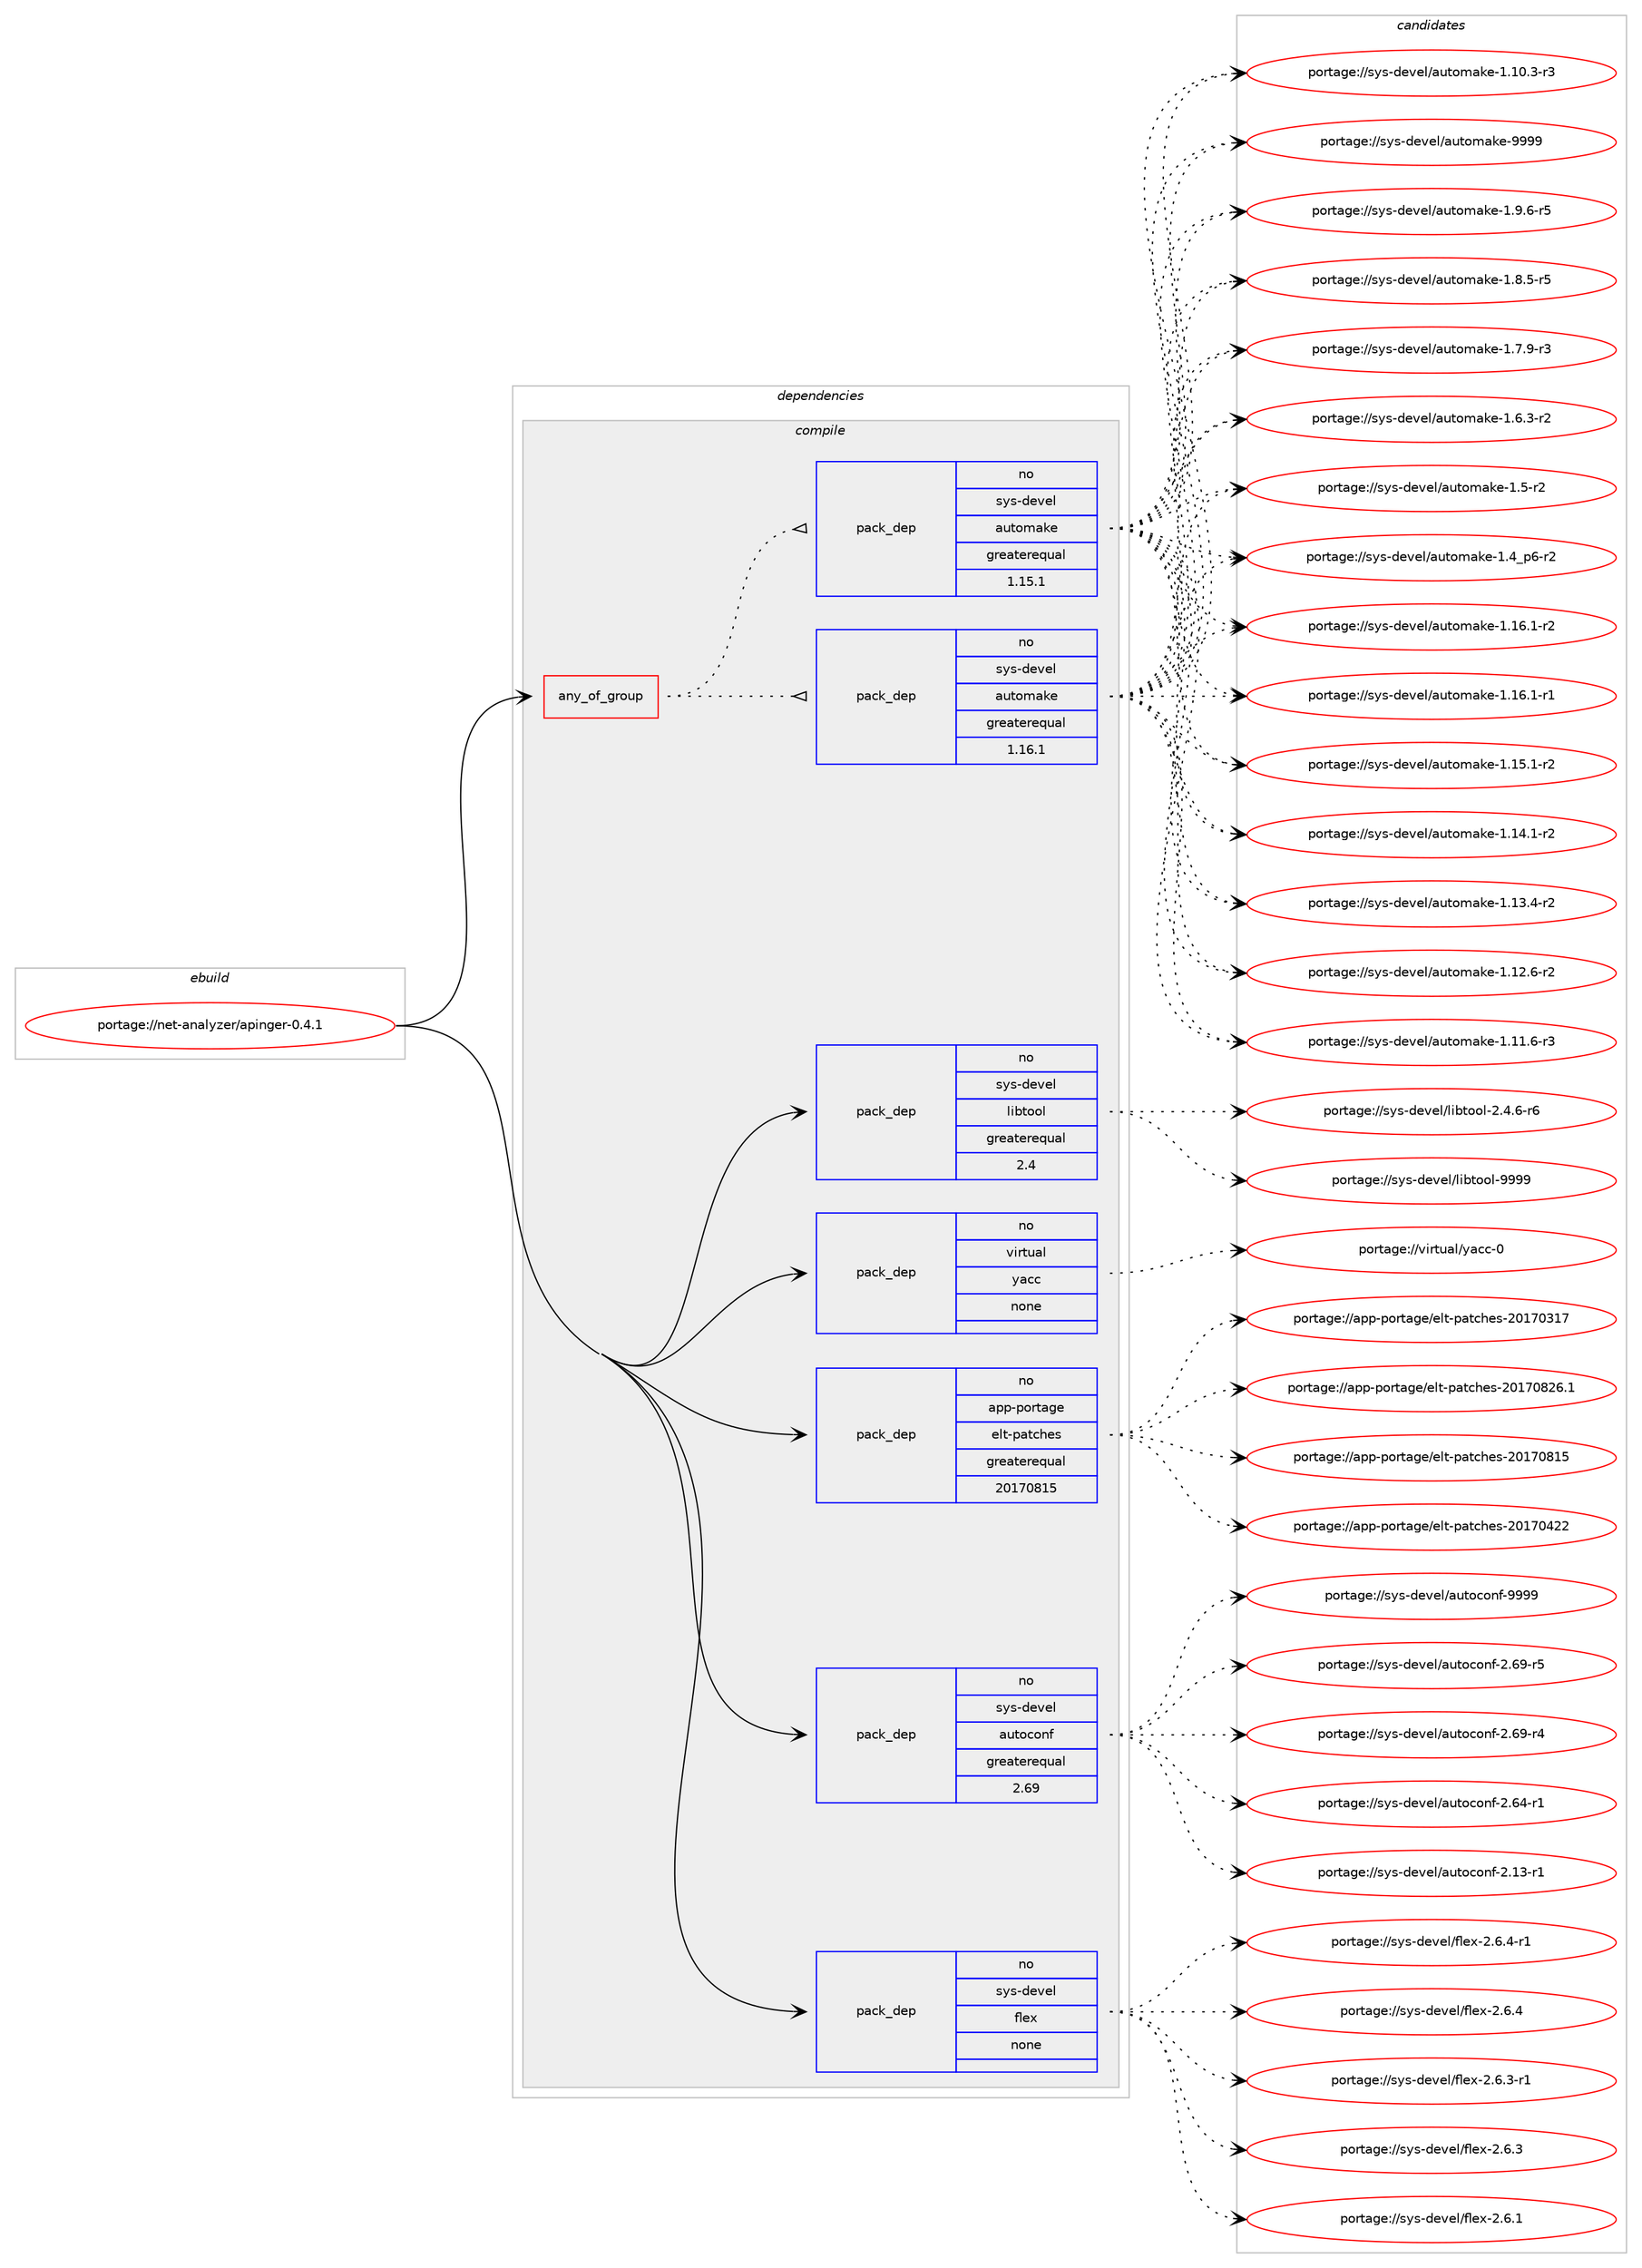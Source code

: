 digraph prolog {

# *************
# Graph options
# *************

newrank=true;
concentrate=true;
compound=true;
graph [rankdir=LR,fontname=Helvetica,fontsize=10,ranksep=1.5];#, ranksep=2.5, nodesep=0.2];
edge  [arrowhead=vee];
node  [fontname=Helvetica,fontsize=10];

# **********
# The ebuild
# **********

subgraph cluster_leftcol {
color=gray;
rank=same;
label=<<i>ebuild</i>>;
id [label="portage://net-analyzer/apinger-0.4.1", color=red, width=4, href="../net-analyzer/apinger-0.4.1.svg"];
}

# ****************
# The dependencies
# ****************

subgraph cluster_midcol {
color=gray;
label=<<i>dependencies</i>>;
subgraph cluster_compile {
fillcolor="#eeeeee";
style=filled;
label=<<i>compile</i>>;
subgraph any1833 {
dependency105903 [label=<<TABLE BORDER="0" CELLBORDER="1" CELLSPACING="0" CELLPADDING="4"><TR><TD CELLPADDING="10">any_of_group</TD></TR></TABLE>>, shape=none, color=red];subgraph pack79429 {
dependency105904 [label=<<TABLE BORDER="0" CELLBORDER="1" CELLSPACING="0" CELLPADDING="4" WIDTH="220"><TR><TD ROWSPAN="6" CELLPADDING="30">pack_dep</TD></TR><TR><TD WIDTH="110">no</TD></TR><TR><TD>sys-devel</TD></TR><TR><TD>automake</TD></TR><TR><TD>greaterequal</TD></TR><TR><TD>1.16.1</TD></TR></TABLE>>, shape=none, color=blue];
}
dependency105903:e -> dependency105904:w [weight=20,style="dotted",arrowhead="oinv"];
subgraph pack79430 {
dependency105905 [label=<<TABLE BORDER="0" CELLBORDER="1" CELLSPACING="0" CELLPADDING="4" WIDTH="220"><TR><TD ROWSPAN="6" CELLPADDING="30">pack_dep</TD></TR><TR><TD WIDTH="110">no</TD></TR><TR><TD>sys-devel</TD></TR><TR><TD>automake</TD></TR><TR><TD>greaterequal</TD></TR><TR><TD>1.15.1</TD></TR></TABLE>>, shape=none, color=blue];
}
dependency105903:e -> dependency105905:w [weight=20,style="dotted",arrowhead="oinv"];
}
id:e -> dependency105903:w [weight=20,style="solid",arrowhead="vee"];
subgraph pack79431 {
dependency105906 [label=<<TABLE BORDER="0" CELLBORDER="1" CELLSPACING="0" CELLPADDING="4" WIDTH="220"><TR><TD ROWSPAN="6" CELLPADDING="30">pack_dep</TD></TR><TR><TD WIDTH="110">no</TD></TR><TR><TD>app-portage</TD></TR><TR><TD>elt-patches</TD></TR><TR><TD>greaterequal</TD></TR><TR><TD>20170815</TD></TR></TABLE>>, shape=none, color=blue];
}
id:e -> dependency105906:w [weight=20,style="solid",arrowhead="vee"];
subgraph pack79432 {
dependency105907 [label=<<TABLE BORDER="0" CELLBORDER="1" CELLSPACING="0" CELLPADDING="4" WIDTH="220"><TR><TD ROWSPAN="6" CELLPADDING="30">pack_dep</TD></TR><TR><TD WIDTH="110">no</TD></TR><TR><TD>sys-devel</TD></TR><TR><TD>autoconf</TD></TR><TR><TD>greaterequal</TD></TR><TR><TD>2.69</TD></TR></TABLE>>, shape=none, color=blue];
}
id:e -> dependency105907:w [weight=20,style="solid",arrowhead="vee"];
subgraph pack79433 {
dependency105908 [label=<<TABLE BORDER="0" CELLBORDER="1" CELLSPACING="0" CELLPADDING="4" WIDTH="220"><TR><TD ROWSPAN="6" CELLPADDING="30">pack_dep</TD></TR><TR><TD WIDTH="110">no</TD></TR><TR><TD>sys-devel</TD></TR><TR><TD>flex</TD></TR><TR><TD>none</TD></TR><TR><TD></TD></TR></TABLE>>, shape=none, color=blue];
}
id:e -> dependency105908:w [weight=20,style="solid",arrowhead="vee"];
subgraph pack79434 {
dependency105909 [label=<<TABLE BORDER="0" CELLBORDER="1" CELLSPACING="0" CELLPADDING="4" WIDTH="220"><TR><TD ROWSPAN="6" CELLPADDING="30">pack_dep</TD></TR><TR><TD WIDTH="110">no</TD></TR><TR><TD>sys-devel</TD></TR><TR><TD>libtool</TD></TR><TR><TD>greaterequal</TD></TR><TR><TD>2.4</TD></TR></TABLE>>, shape=none, color=blue];
}
id:e -> dependency105909:w [weight=20,style="solid",arrowhead="vee"];
subgraph pack79435 {
dependency105910 [label=<<TABLE BORDER="0" CELLBORDER="1" CELLSPACING="0" CELLPADDING="4" WIDTH="220"><TR><TD ROWSPAN="6" CELLPADDING="30">pack_dep</TD></TR><TR><TD WIDTH="110">no</TD></TR><TR><TD>virtual</TD></TR><TR><TD>yacc</TD></TR><TR><TD>none</TD></TR><TR><TD></TD></TR></TABLE>>, shape=none, color=blue];
}
id:e -> dependency105910:w [weight=20,style="solid",arrowhead="vee"];
}
subgraph cluster_compileandrun {
fillcolor="#eeeeee";
style=filled;
label=<<i>compile and run</i>>;
}
subgraph cluster_run {
fillcolor="#eeeeee";
style=filled;
label=<<i>run</i>>;
}
}

# **************
# The candidates
# **************

subgraph cluster_choices {
rank=same;
color=gray;
label=<<i>candidates</i>>;

subgraph choice79429 {
color=black;
nodesep=1;
choice115121115451001011181011084797117116111109971071014557575757 [label="portage://sys-devel/automake-9999", color=red, width=4,href="../sys-devel/automake-9999.svg"];
choice115121115451001011181011084797117116111109971071014549465746544511453 [label="portage://sys-devel/automake-1.9.6-r5", color=red, width=4,href="../sys-devel/automake-1.9.6-r5.svg"];
choice115121115451001011181011084797117116111109971071014549465646534511453 [label="portage://sys-devel/automake-1.8.5-r5", color=red, width=4,href="../sys-devel/automake-1.8.5-r5.svg"];
choice115121115451001011181011084797117116111109971071014549465546574511451 [label="portage://sys-devel/automake-1.7.9-r3", color=red, width=4,href="../sys-devel/automake-1.7.9-r3.svg"];
choice115121115451001011181011084797117116111109971071014549465446514511450 [label="portage://sys-devel/automake-1.6.3-r2", color=red, width=4,href="../sys-devel/automake-1.6.3-r2.svg"];
choice11512111545100101118101108479711711611110997107101454946534511450 [label="portage://sys-devel/automake-1.5-r2", color=red, width=4,href="../sys-devel/automake-1.5-r2.svg"];
choice115121115451001011181011084797117116111109971071014549465295112544511450 [label="portage://sys-devel/automake-1.4_p6-r2", color=red, width=4,href="../sys-devel/automake-1.4_p6-r2.svg"];
choice11512111545100101118101108479711711611110997107101454946495446494511450 [label="portage://sys-devel/automake-1.16.1-r2", color=red, width=4,href="../sys-devel/automake-1.16.1-r2.svg"];
choice11512111545100101118101108479711711611110997107101454946495446494511449 [label="portage://sys-devel/automake-1.16.1-r1", color=red, width=4,href="../sys-devel/automake-1.16.1-r1.svg"];
choice11512111545100101118101108479711711611110997107101454946495346494511450 [label="portage://sys-devel/automake-1.15.1-r2", color=red, width=4,href="../sys-devel/automake-1.15.1-r2.svg"];
choice11512111545100101118101108479711711611110997107101454946495246494511450 [label="portage://sys-devel/automake-1.14.1-r2", color=red, width=4,href="../sys-devel/automake-1.14.1-r2.svg"];
choice11512111545100101118101108479711711611110997107101454946495146524511450 [label="portage://sys-devel/automake-1.13.4-r2", color=red, width=4,href="../sys-devel/automake-1.13.4-r2.svg"];
choice11512111545100101118101108479711711611110997107101454946495046544511450 [label="portage://sys-devel/automake-1.12.6-r2", color=red, width=4,href="../sys-devel/automake-1.12.6-r2.svg"];
choice11512111545100101118101108479711711611110997107101454946494946544511451 [label="portage://sys-devel/automake-1.11.6-r3", color=red, width=4,href="../sys-devel/automake-1.11.6-r3.svg"];
choice11512111545100101118101108479711711611110997107101454946494846514511451 [label="portage://sys-devel/automake-1.10.3-r3", color=red, width=4,href="../sys-devel/automake-1.10.3-r3.svg"];
dependency105904:e -> choice115121115451001011181011084797117116111109971071014557575757:w [style=dotted,weight="100"];
dependency105904:e -> choice115121115451001011181011084797117116111109971071014549465746544511453:w [style=dotted,weight="100"];
dependency105904:e -> choice115121115451001011181011084797117116111109971071014549465646534511453:w [style=dotted,weight="100"];
dependency105904:e -> choice115121115451001011181011084797117116111109971071014549465546574511451:w [style=dotted,weight="100"];
dependency105904:e -> choice115121115451001011181011084797117116111109971071014549465446514511450:w [style=dotted,weight="100"];
dependency105904:e -> choice11512111545100101118101108479711711611110997107101454946534511450:w [style=dotted,weight="100"];
dependency105904:e -> choice115121115451001011181011084797117116111109971071014549465295112544511450:w [style=dotted,weight="100"];
dependency105904:e -> choice11512111545100101118101108479711711611110997107101454946495446494511450:w [style=dotted,weight="100"];
dependency105904:e -> choice11512111545100101118101108479711711611110997107101454946495446494511449:w [style=dotted,weight="100"];
dependency105904:e -> choice11512111545100101118101108479711711611110997107101454946495346494511450:w [style=dotted,weight="100"];
dependency105904:e -> choice11512111545100101118101108479711711611110997107101454946495246494511450:w [style=dotted,weight="100"];
dependency105904:e -> choice11512111545100101118101108479711711611110997107101454946495146524511450:w [style=dotted,weight="100"];
dependency105904:e -> choice11512111545100101118101108479711711611110997107101454946495046544511450:w [style=dotted,weight="100"];
dependency105904:e -> choice11512111545100101118101108479711711611110997107101454946494946544511451:w [style=dotted,weight="100"];
dependency105904:e -> choice11512111545100101118101108479711711611110997107101454946494846514511451:w [style=dotted,weight="100"];
}
subgraph choice79430 {
color=black;
nodesep=1;
choice115121115451001011181011084797117116111109971071014557575757 [label="portage://sys-devel/automake-9999", color=red, width=4,href="../sys-devel/automake-9999.svg"];
choice115121115451001011181011084797117116111109971071014549465746544511453 [label="portage://sys-devel/automake-1.9.6-r5", color=red, width=4,href="../sys-devel/automake-1.9.6-r5.svg"];
choice115121115451001011181011084797117116111109971071014549465646534511453 [label="portage://sys-devel/automake-1.8.5-r5", color=red, width=4,href="../sys-devel/automake-1.8.5-r5.svg"];
choice115121115451001011181011084797117116111109971071014549465546574511451 [label="portage://sys-devel/automake-1.7.9-r3", color=red, width=4,href="../sys-devel/automake-1.7.9-r3.svg"];
choice115121115451001011181011084797117116111109971071014549465446514511450 [label="portage://sys-devel/automake-1.6.3-r2", color=red, width=4,href="../sys-devel/automake-1.6.3-r2.svg"];
choice11512111545100101118101108479711711611110997107101454946534511450 [label="portage://sys-devel/automake-1.5-r2", color=red, width=4,href="../sys-devel/automake-1.5-r2.svg"];
choice115121115451001011181011084797117116111109971071014549465295112544511450 [label="portage://sys-devel/automake-1.4_p6-r2", color=red, width=4,href="../sys-devel/automake-1.4_p6-r2.svg"];
choice11512111545100101118101108479711711611110997107101454946495446494511450 [label="portage://sys-devel/automake-1.16.1-r2", color=red, width=4,href="../sys-devel/automake-1.16.1-r2.svg"];
choice11512111545100101118101108479711711611110997107101454946495446494511449 [label="portage://sys-devel/automake-1.16.1-r1", color=red, width=4,href="../sys-devel/automake-1.16.1-r1.svg"];
choice11512111545100101118101108479711711611110997107101454946495346494511450 [label="portage://sys-devel/automake-1.15.1-r2", color=red, width=4,href="../sys-devel/automake-1.15.1-r2.svg"];
choice11512111545100101118101108479711711611110997107101454946495246494511450 [label="portage://sys-devel/automake-1.14.1-r2", color=red, width=4,href="../sys-devel/automake-1.14.1-r2.svg"];
choice11512111545100101118101108479711711611110997107101454946495146524511450 [label="portage://sys-devel/automake-1.13.4-r2", color=red, width=4,href="../sys-devel/automake-1.13.4-r2.svg"];
choice11512111545100101118101108479711711611110997107101454946495046544511450 [label="portage://sys-devel/automake-1.12.6-r2", color=red, width=4,href="../sys-devel/automake-1.12.6-r2.svg"];
choice11512111545100101118101108479711711611110997107101454946494946544511451 [label="portage://sys-devel/automake-1.11.6-r3", color=red, width=4,href="../sys-devel/automake-1.11.6-r3.svg"];
choice11512111545100101118101108479711711611110997107101454946494846514511451 [label="portage://sys-devel/automake-1.10.3-r3", color=red, width=4,href="../sys-devel/automake-1.10.3-r3.svg"];
dependency105905:e -> choice115121115451001011181011084797117116111109971071014557575757:w [style=dotted,weight="100"];
dependency105905:e -> choice115121115451001011181011084797117116111109971071014549465746544511453:w [style=dotted,weight="100"];
dependency105905:e -> choice115121115451001011181011084797117116111109971071014549465646534511453:w [style=dotted,weight="100"];
dependency105905:e -> choice115121115451001011181011084797117116111109971071014549465546574511451:w [style=dotted,weight="100"];
dependency105905:e -> choice115121115451001011181011084797117116111109971071014549465446514511450:w [style=dotted,weight="100"];
dependency105905:e -> choice11512111545100101118101108479711711611110997107101454946534511450:w [style=dotted,weight="100"];
dependency105905:e -> choice115121115451001011181011084797117116111109971071014549465295112544511450:w [style=dotted,weight="100"];
dependency105905:e -> choice11512111545100101118101108479711711611110997107101454946495446494511450:w [style=dotted,weight="100"];
dependency105905:e -> choice11512111545100101118101108479711711611110997107101454946495446494511449:w [style=dotted,weight="100"];
dependency105905:e -> choice11512111545100101118101108479711711611110997107101454946495346494511450:w [style=dotted,weight="100"];
dependency105905:e -> choice11512111545100101118101108479711711611110997107101454946495246494511450:w [style=dotted,weight="100"];
dependency105905:e -> choice11512111545100101118101108479711711611110997107101454946495146524511450:w [style=dotted,weight="100"];
dependency105905:e -> choice11512111545100101118101108479711711611110997107101454946495046544511450:w [style=dotted,weight="100"];
dependency105905:e -> choice11512111545100101118101108479711711611110997107101454946494946544511451:w [style=dotted,weight="100"];
dependency105905:e -> choice11512111545100101118101108479711711611110997107101454946494846514511451:w [style=dotted,weight="100"];
}
subgraph choice79431 {
color=black;
nodesep=1;
choice971121124511211111411697103101471011081164511297116991041011154550484955485650544649 [label="portage://app-portage/elt-patches-20170826.1", color=red, width=4,href="../app-portage/elt-patches-20170826.1.svg"];
choice97112112451121111141169710310147101108116451129711699104101115455048495548564953 [label="portage://app-portage/elt-patches-20170815", color=red, width=4,href="../app-portage/elt-patches-20170815.svg"];
choice97112112451121111141169710310147101108116451129711699104101115455048495548525050 [label="portage://app-portage/elt-patches-20170422", color=red, width=4,href="../app-portage/elt-patches-20170422.svg"];
choice97112112451121111141169710310147101108116451129711699104101115455048495548514955 [label="portage://app-portage/elt-patches-20170317", color=red, width=4,href="../app-portage/elt-patches-20170317.svg"];
dependency105906:e -> choice971121124511211111411697103101471011081164511297116991041011154550484955485650544649:w [style=dotted,weight="100"];
dependency105906:e -> choice97112112451121111141169710310147101108116451129711699104101115455048495548564953:w [style=dotted,weight="100"];
dependency105906:e -> choice97112112451121111141169710310147101108116451129711699104101115455048495548525050:w [style=dotted,weight="100"];
dependency105906:e -> choice97112112451121111141169710310147101108116451129711699104101115455048495548514955:w [style=dotted,weight="100"];
}
subgraph choice79432 {
color=black;
nodesep=1;
choice115121115451001011181011084797117116111991111101024557575757 [label="portage://sys-devel/autoconf-9999", color=red, width=4,href="../sys-devel/autoconf-9999.svg"];
choice1151211154510010111810110847971171161119911111010245504654574511453 [label="portage://sys-devel/autoconf-2.69-r5", color=red, width=4,href="../sys-devel/autoconf-2.69-r5.svg"];
choice1151211154510010111810110847971171161119911111010245504654574511452 [label="portage://sys-devel/autoconf-2.69-r4", color=red, width=4,href="../sys-devel/autoconf-2.69-r4.svg"];
choice1151211154510010111810110847971171161119911111010245504654524511449 [label="portage://sys-devel/autoconf-2.64-r1", color=red, width=4,href="../sys-devel/autoconf-2.64-r1.svg"];
choice1151211154510010111810110847971171161119911111010245504649514511449 [label="portage://sys-devel/autoconf-2.13-r1", color=red, width=4,href="../sys-devel/autoconf-2.13-r1.svg"];
dependency105907:e -> choice115121115451001011181011084797117116111991111101024557575757:w [style=dotted,weight="100"];
dependency105907:e -> choice1151211154510010111810110847971171161119911111010245504654574511453:w [style=dotted,weight="100"];
dependency105907:e -> choice1151211154510010111810110847971171161119911111010245504654574511452:w [style=dotted,weight="100"];
dependency105907:e -> choice1151211154510010111810110847971171161119911111010245504654524511449:w [style=dotted,weight="100"];
dependency105907:e -> choice1151211154510010111810110847971171161119911111010245504649514511449:w [style=dotted,weight="100"];
}
subgraph choice79433 {
color=black;
nodesep=1;
choice11512111545100101118101108471021081011204550465446524511449 [label="portage://sys-devel/flex-2.6.4-r1", color=red, width=4,href="../sys-devel/flex-2.6.4-r1.svg"];
choice1151211154510010111810110847102108101120455046544652 [label="portage://sys-devel/flex-2.6.4", color=red, width=4,href="../sys-devel/flex-2.6.4.svg"];
choice11512111545100101118101108471021081011204550465446514511449 [label="portage://sys-devel/flex-2.6.3-r1", color=red, width=4,href="../sys-devel/flex-2.6.3-r1.svg"];
choice1151211154510010111810110847102108101120455046544651 [label="portage://sys-devel/flex-2.6.3", color=red, width=4,href="../sys-devel/flex-2.6.3.svg"];
choice1151211154510010111810110847102108101120455046544649 [label="portage://sys-devel/flex-2.6.1", color=red, width=4,href="../sys-devel/flex-2.6.1.svg"];
dependency105908:e -> choice11512111545100101118101108471021081011204550465446524511449:w [style=dotted,weight="100"];
dependency105908:e -> choice1151211154510010111810110847102108101120455046544652:w [style=dotted,weight="100"];
dependency105908:e -> choice11512111545100101118101108471021081011204550465446514511449:w [style=dotted,weight="100"];
dependency105908:e -> choice1151211154510010111810110847102108101120455046544651:w [style=dotted,weight="100"];
dependency105908:e -> choice1151211154510010111810110847102108101120455046544649:w [style=dotted,weight="100"];
}
subgraph choice79434 {
color=black;
nodesep=1;
choice1151211154510010111810110847108105981161111111084557575757 [label="portage://sys-devel/libtool-9999", color=red, width=4,href="../sys-devel/libtool-9999.svg"];
choice1151211154510010111810110847108105981161111111084550465246544511454 [label="portage://sys-devel/libtool-2.4.6-r6", color=red, width=4,href="../sys-devel/libtool-2.4.6-r6.svg"];
dependency105909:e -> choice1151211154510010111810110847108105981161111111084557575757:w [style=dotted,weight="100"];
dependency105909:e -> choice1151211154510010111810110847108105981161111111084550465246544511454:w [style=dotted,weight="100"];
}
subgraph choice79435 {
color=black;
nodesep=1;
choice11810511411611797108471219799994548 [label="portage://virtual/yacc-0", color=red, width=4,href="../virtual/yacc-0.svg"];
dependency105910:e -> choice11810511411611797108471219799994548:w [style=dotted,weight="100"];
}
}

}
